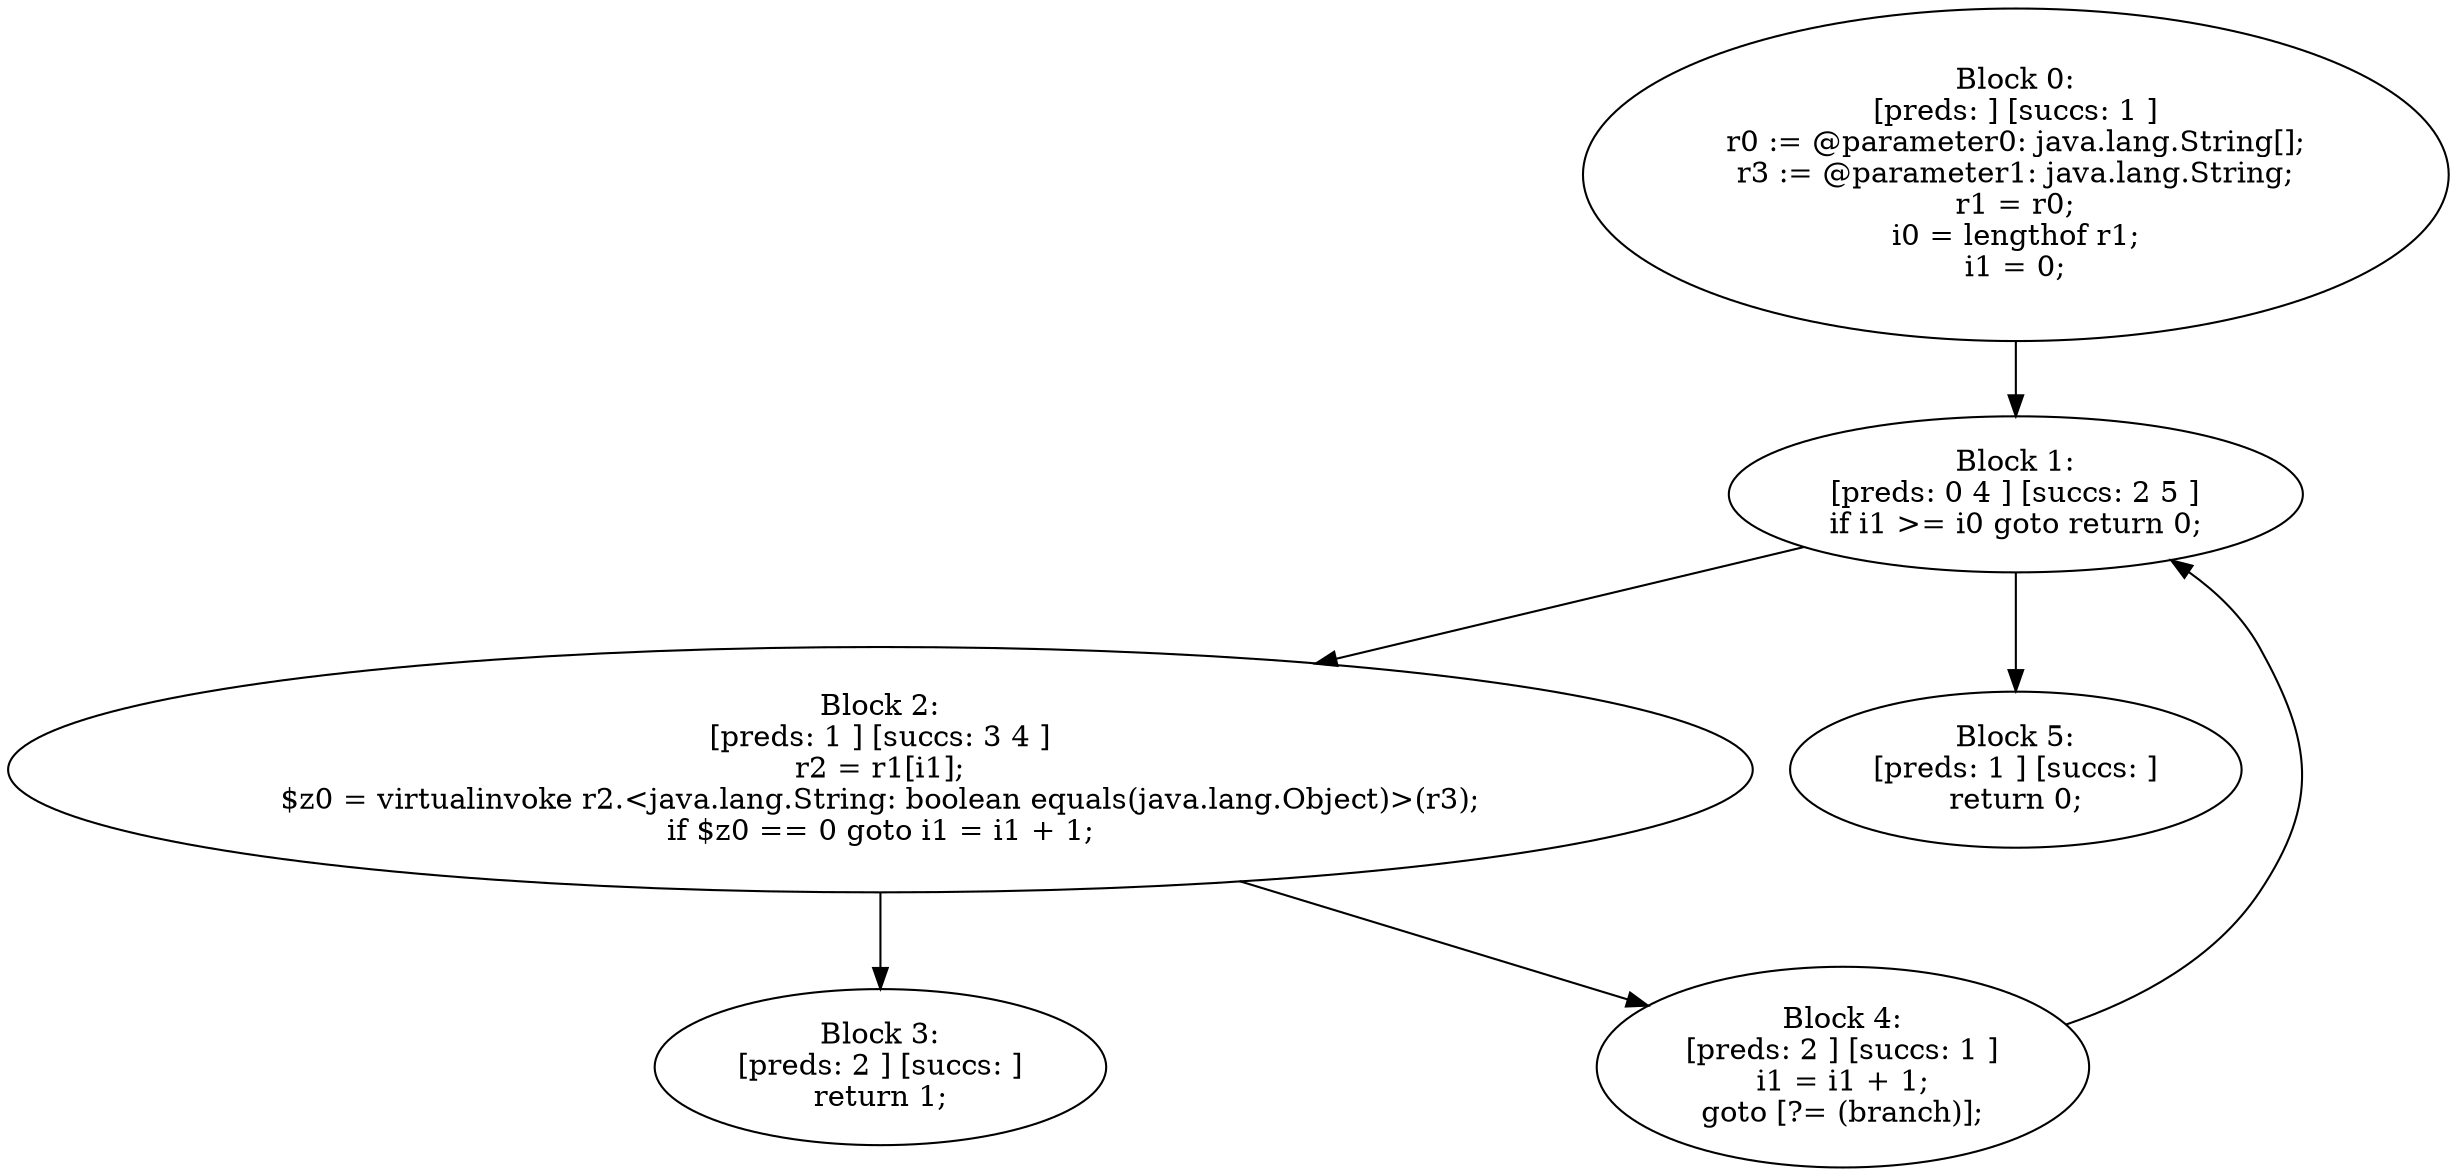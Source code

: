 digraph "unitGraph" {
    "Block 0:
[preds: ] [succs: 1 ]
r0 := @parameter0: java.lang.String[];
r3 := @parameter1: java.lang.String;
r1 = r0;
i0 = lengthof r1;
i1 = 0;
"
    "Block 1:
[preds: 0 4 ] [succs: 2 5 ]
if i1 >= i0 goto return 0;
"
    "Block 2:
[preds: 1 ] [succs: 3 4 ]
r2 = r1[i1];
$z0 = virtualinvoke r2.<java.lang.String: boolean equals(java.lang.Object)>(r3);
if $z0 == 0 goto i1 = i1 + 1;
"
    "Block 3:
[preds: 2 ] [succs: ]
return 1;
"
    "Block 4:
[preds: 2 ] [succs: 1 ]
i1 = i1 + 1;
goto [?= (branch)];
"
    "Block 5:
[preds: 1 ] [succs: ]
return 0;
"
    "Block 0:
[preds: ] [succs: 1 ]
r0 := @parameter0: java.lang.String[];
r3 := @parameter1: java.lang.String;
r1 = r0;
i0 = lengthof r1;
i1 = 0;
"->"Block 1:
[preds: 0 4 ] [succs: 2 5 ]
if i1 >= i0 goto return 0;
";
    "Block 1:
[preds: 0 4 ] [succs: 2 5 ]
if i1 >= i0 goto return 0;
"->"Block 2:
[preds: 1 ] [succs: 3 4 ]
r2 = r1[i1];
$z0 = virtualinvoke r2.<java.lang.String: boolean equals(java.lang.Object)>(r3);
if $z0 == 0 goto i1 = i1 + 1;
";
    "Block 1:
[preds: 0 4 ] [succs: 2 5 ]
if i1 >= i0 goto return 0;
"->"Block 5:
[preds: 1 ] [succs: ]
return 0;
";
    "Block 2:
[preds: 1 ] [succs: 3 4 ]
r2 = r1[i1];
$z0 = virtualinvoke r2.<java.lang.String: boolean equals(java.lang.Object)>(r3);
if $z0 == 0 goto i1 = i1 + 1;
"->"Block 3:
[preds: 2 ] [succs: ]
return 1;
";
    "Block 2:
[preds: 1 ] [succs: 3 4 ]
r2 = r1[i1];
$z0 = virtualinvoke r2.<java.lang.String: boolean equals(java.lang.Object)>(r3);
if $z0 == 0 goto i1 = i1 + 1;
"->"Block 4:
[preds: 2 ] [succs: 1 ]
i1 = i1 + 1;
goto [?= (branch)];
";
    "Block 4:
[preds: 2 ] [succs: 1 ]
i1 = i1 + 1;
goto [?= (branch)];
"->"Block 1:
[preds: 0 4 ] [succs: 2 5 ]
if i1 >= i0 goto return 0;
";
}
